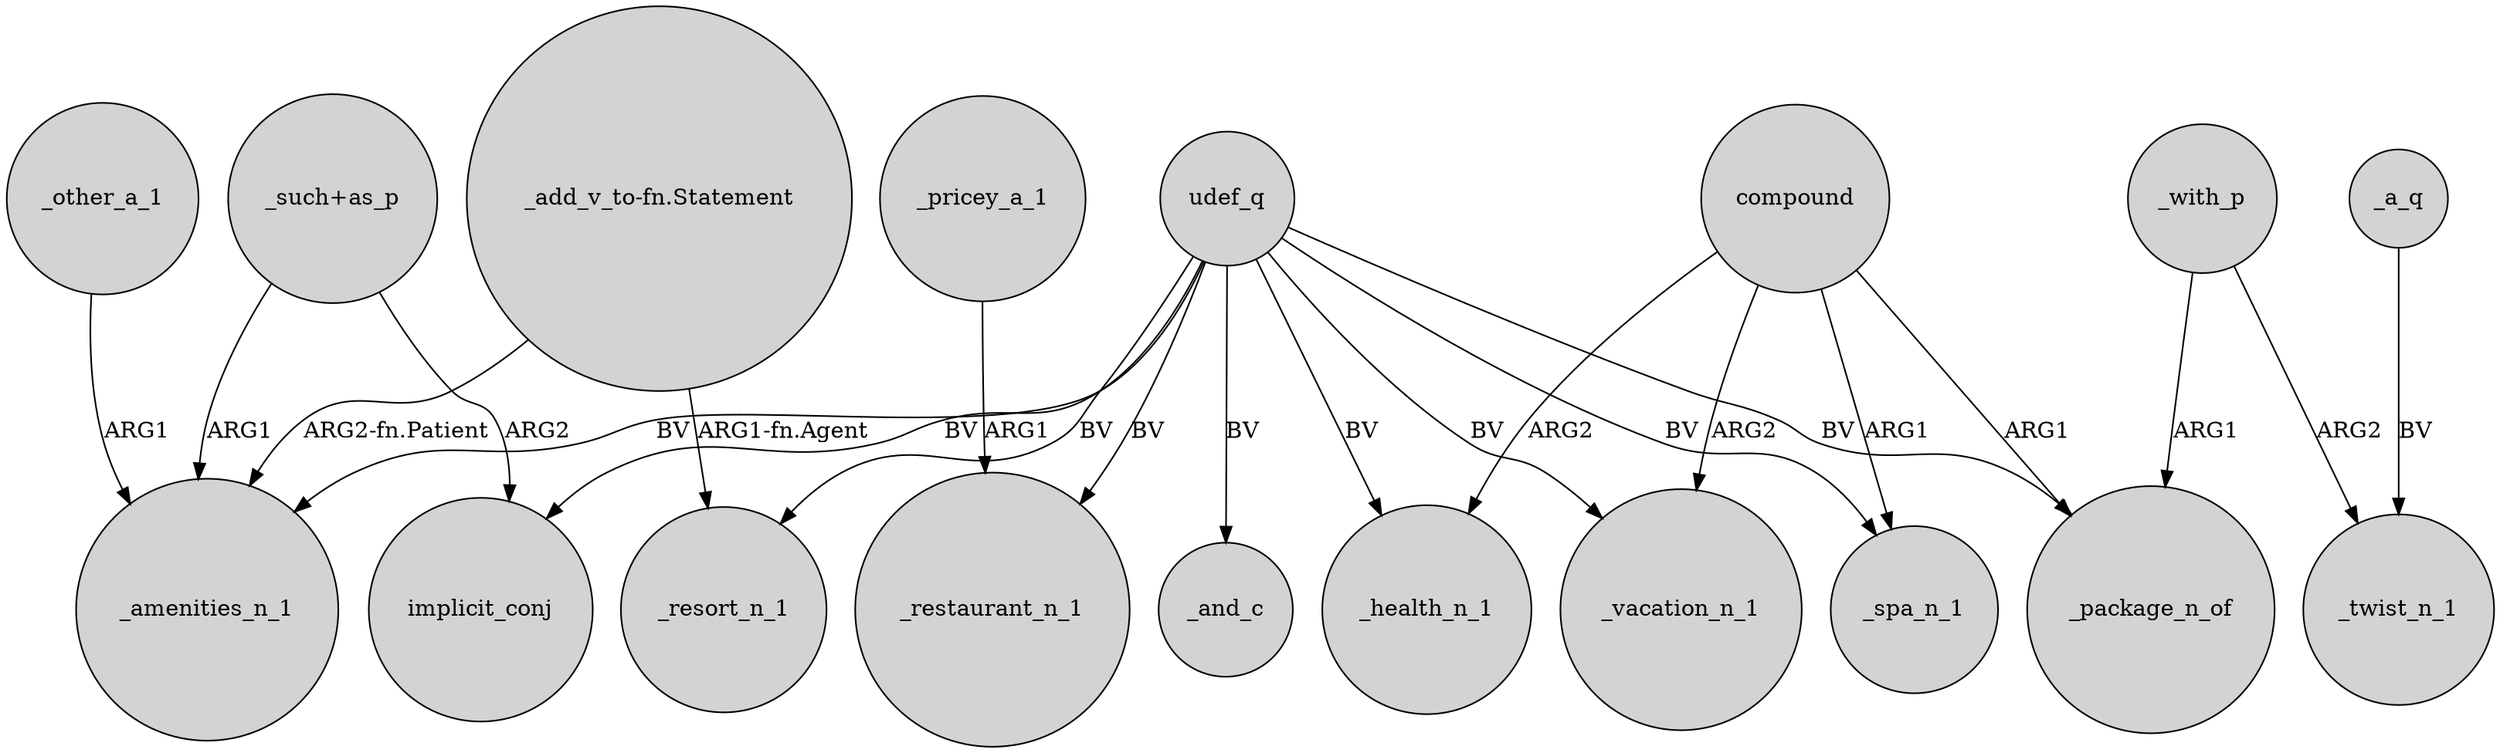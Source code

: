 digraph {
	node [shape=circle style=filled]
	udef_q -> _resort_n_1 [label=BV]
	_with_p -> _package_n_of [label=ARG1]
	udef_q -> _vacation_n_1 [label=BV]
	"_add_v_to-fn.Statement" -> _resort_n_1 [label="ARG1-fn.Agent"]
	compound -> _spa_n_1 [label=ARG1]
	"_such+as_p" -> _amenities_n_1 [label=ARG1]
	udef_q -> _amenities_n_1 [label=BV]
	_a_q -> _twist_n_1 [label=BV]
	udef_q -> implicit_conj [label=BV]
	_other_a_1 -> _amenities_n_1 [label=ARG1]
	compound -> _package_n_of [label=ARG1]
	udef_q -> _package_n_of [label=BV]
	"_add_v_to-fn.Statement" -> _amenities_n_1 [label="ARG2-fn.Patient"]
	compound -> _health_n_1 [label=ARG2]
	_pricey_a_1 -> _restaurant_n_1 [label=ARG1]
	udef_q -> _health_n_1 [label=BV]
	"_such+as_p" -> implicit_conj [label=ARG2]
	udef_q -> _spa_n_1 [label=BV]
	udef_q -> _restaurant_n_1 [label=BV]
	udef_q -> _and_c [label=BV]
	_with_p -> _twist_n_1 [label=ARG2]
	compound -> _vacation_n_1 [label=ARG2]
}
